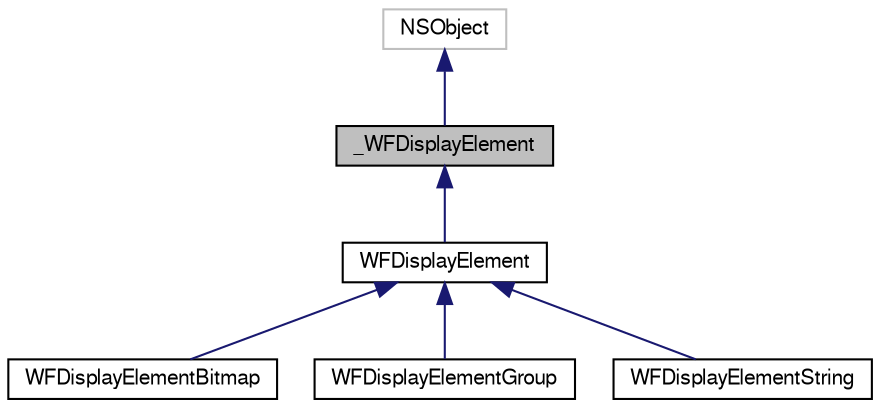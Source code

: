 digraph "_WFDisplayElement"
{
  edge [fontname="FreeSans",fontsize="10",labelfontname="FreeSans",labelfontsize="10"];
  node [fontname="FreeSans",fontsize="10",shape=record];
  Node1 [label="_WFDisplayElement",height=0.2,width=0.4,color="black", fillcolor="grey75", style="filled", fontcolor="black"];
  Node2 -> Node1 [dir="back",color="midnightblue",fontsize="10",style="solid",fontname="FreeSans"];
  Node2 [label="NSObject",height=0.2,width=0.4,color="grey75", fillcolor="white", style="filled"];
  Node1 -> Node3 [dir="back",color="midnightblue",fontsize="10",style="solid",fontname="FreeSans"];
  Node3 [label="WFDisplayElement",height=0.2,width=0.4,color="black", fillcolor="white", style="filled",URL="$interface_w_f_display_element.html"];
  Node3 -> Node4 [dir="back",color="midnightblue",fontsize="10",style="solid",fontname="FreeSans"];
  Node4 [label="WFDisplayElementBitmap",height=0.2,width=0.4,color="black", fillcolor="white", style="filled",URL="$interface_w_f_display_element_bitmap.html"];
  Node3 -> Node5 [dir="back",color="midnightblue",fontsize="10",style="solid",fontname="FreeSans"];
  Node5 [label="WFDisplayElementGroup",height=0.2,width=0.4,color="black", fillcolor="white", style="filled",URL="$interface_w_f_display_element_group.html"];
  Node3 -> Node6 [dir="back",color="midnightblue",fontsize="10",style="solid",fontname="FreeSans"];
  Node6 [label="WFDisplayElementString",height=0.2,width=0.4,color="black", fillcolor="white", style="filled",URL="$interface_w_f_display_element_string.html"];
}
